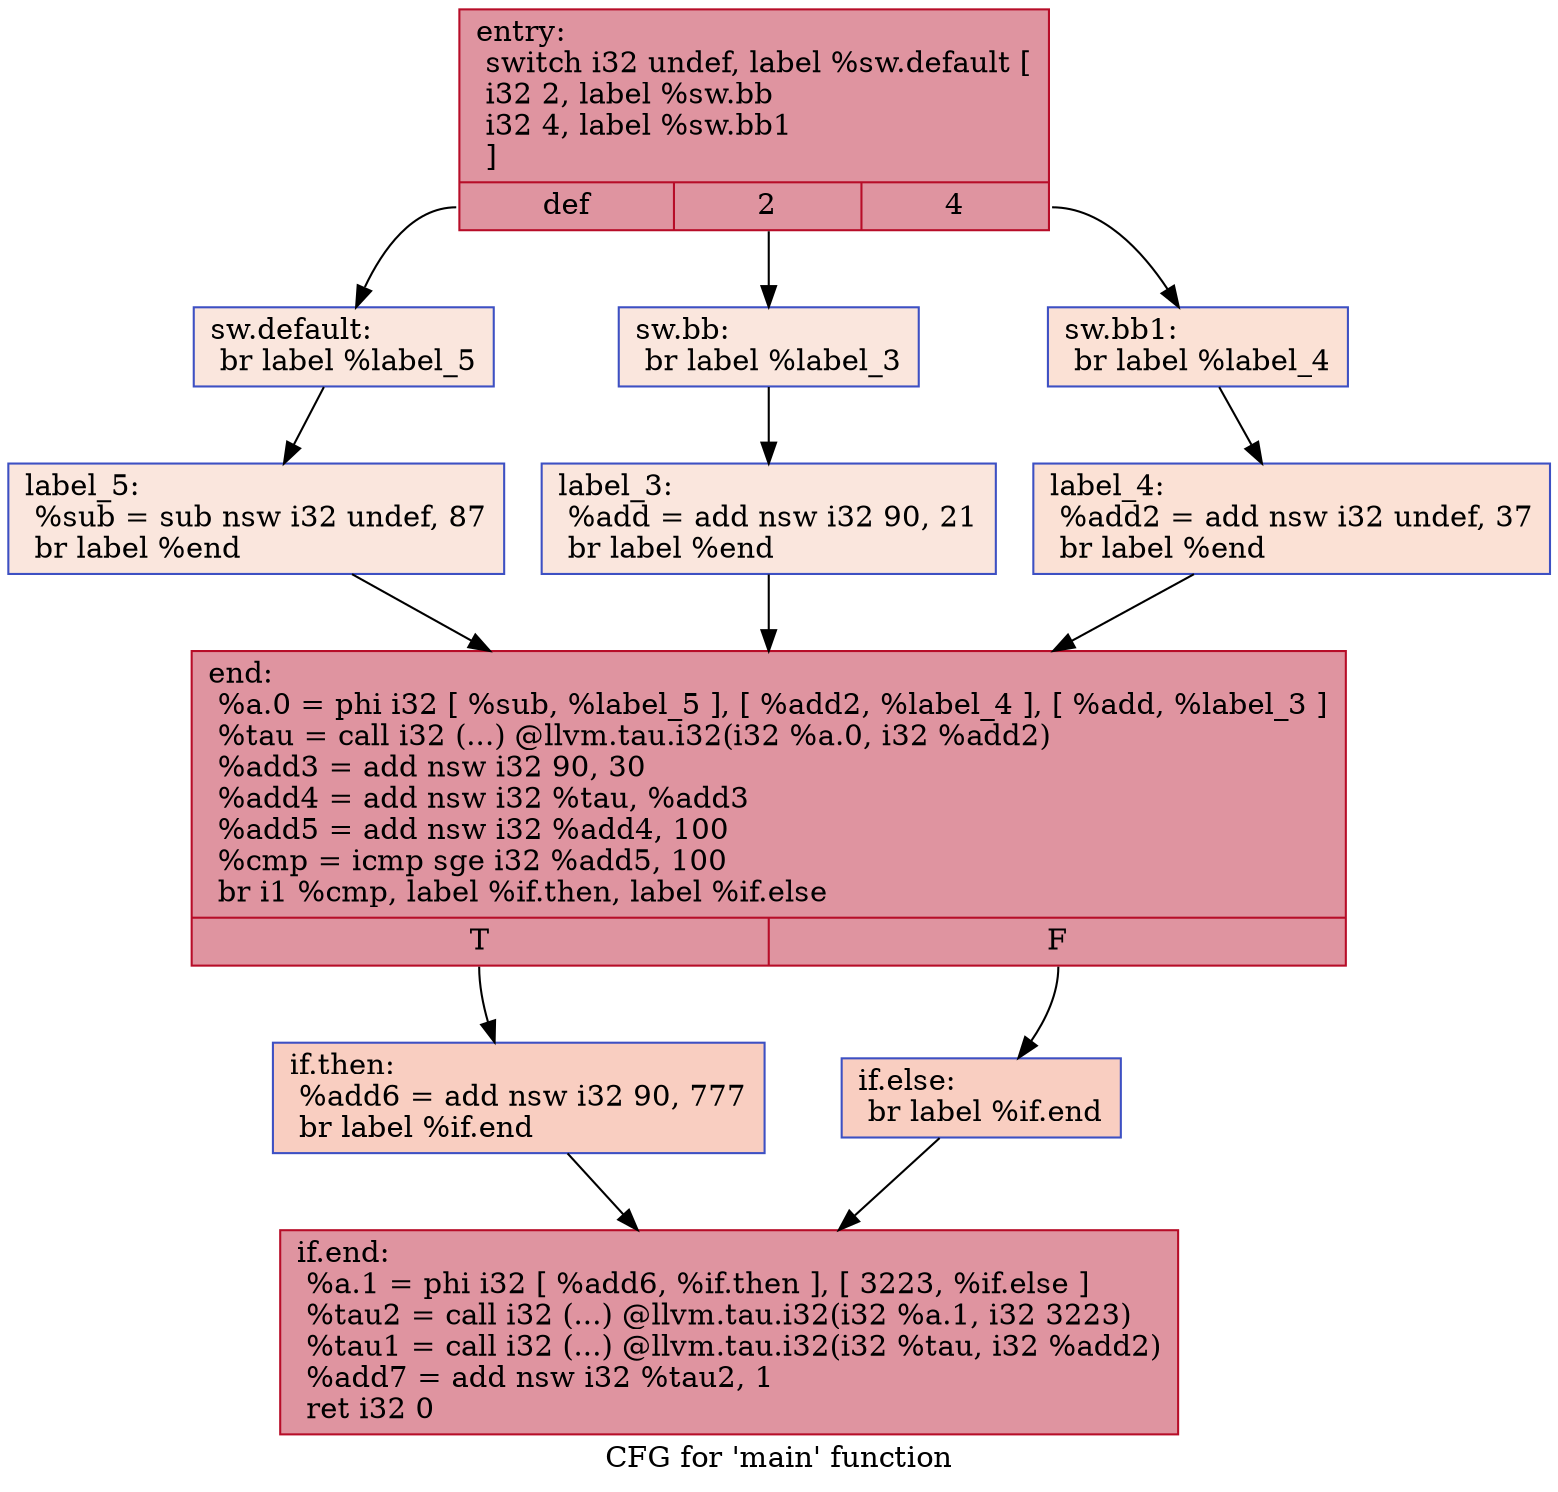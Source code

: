 digraph "CFG for 'main' function" {
	label="CFG for 'main' function";

	Node0x5622b05ea990 [shape=record,color="#b70d28ff", style=filled, fillcolor="#b70d2870",label="{entry:\l  switch i32 undef, label %sw.default [\l    i32 2, label %sw.bb\l    i32 4, label %sw.bb1\l  ]\l|{<s0>def|<s1>2|<s2>4}}"];
	Node0x5622b05ea990:s0 -> Node0x5622b05eaef0;
	Node0x5622b05ea990:s1 -> Node0x5622b05eaf70;
	Node0x5622b05ea990:s2 -> Node0x5622b05eb010;
	Node0x5622b05eaf70 [shape=record,color="#3d50c3ff", style=filled, fillcolor="#f3c7b170",label="{sw.bb:                                            \l  br label %label_3\l}"];
	Node0x5622b05eaf70 -> Node0x5622b05eb1a0;
	Node0x5622b05eb010 [shape=record,color="#3d50c3ff", style=filled, fillcolor="#f7bca170",label="{sw.bb1:                                           \l  br label %label_4\l}"];
	Node0x5622b05eb010 -> Node0x5622b05eb280;
	Node0x5622b05eaef0 [shape=record,color="#3d50c3ff", style=filled, fillcolor="#f3c7b170",label="{sw.default:                                       \l  br label %label_5\l}"];
	Node0x5622b05eaef0 -> Node0x5622b05eb360;
	Node0x5622b05eb1a0 [shape=record,color="#3d50c3ff", style=filled, fillcolor="#f3c7b170",label="{label_3:                                          \l  %add = add nsw i32 90, 21\l  br label %end\l}"];
	Node0x5622b05eb1a0 -> Node0x5622b05eb550;
	Node0x5622b05eb280 [shape=record,color="#3d50c3ff", style=filled, fillcolor="#f7bca170",label="{label_4:                                          \l  %add2 = add nsw i32 undef, 37\l  br label %end\l}"];
	Node0x5622b05eb280 -> Node0x5622b05eb550;
	Node0x5622b05eb360 [shape=record,color="#3d50c3ff", style=filled, fillcolor="#f3c7b170",label="{label_5:                                          \l  %sub = sub nsw i32 undef, 87\l  br label %end\l}"];
	Node0x5622b05eb360 -> Node0x5622b05eb550;
	Node0x5622b05eb550 [shape=record,color="#b70d28ff", style=filled, fillcolor="#b70d2870",label="{end:                                              \l  %a.0 = phi i32 [ %sub, %label_5 ], [ %add2, %label_4 ], [ %add, %label_3 ]\l  %tau = call i32 (...) @llvm.tau.i32(i32 %a.0, i32 %add2)\l  %add3 = add nsw i32 90, 30\l  %add4 = add nsw i32 %tau, %add3\l  %add5 = add nsw i32 %add4, 100\l  %cmp = icmp sge i32 %add5, 100\l  br i1 %cmp, label %if.then, label %if.else\l|{<s0>T|<s1>F}}"];
	Node0x5622b05eb550:s0 -> Node0x5622b05ec070;
	Node0x5622b05eb550:s1 -> Node0x5622b05ec0e0;
	Node0x5622b05ec070 [shape=record,color="#3d50c3ff", style=filled, fillcolor="#f2907270",label="{if.then:                                          \l  %add6 = add nsw i32 90, 777\l  br label %if.end\l}"];
	Node0x5622b05ec070 -> Node0x5622b05ec2e0;
	Node0x5622b05ec0e0 [shape=record,color="#3d50c3ff", style=filled, fillcolor="#f2907270",label="{if.else:                                          \l  br label %if.end\l}"];
	Node0x5622b05ec0e0 -> Node0x5622b05ec2e0;
	Node0x5622b05ec2e0 [shape=record,color="#b70d28ff", style=filled, fillcolor="#b70d2870",label="{if.end:                                           \l  %a.1 = phi i32 [ %add6, %if.then ], [ 3223, %if.else ]\l  %tau2 = call i32 (...) @llvm.tau.i32(i32 %a.1, i32 3223)\l  %tau1 = call i32 (...) @llvm.tau.i32(i32 %tau, i32 %add2)\l  %add7 = add nsw i32 %tau2, 1\l  ret i32 0\l}"];
}
